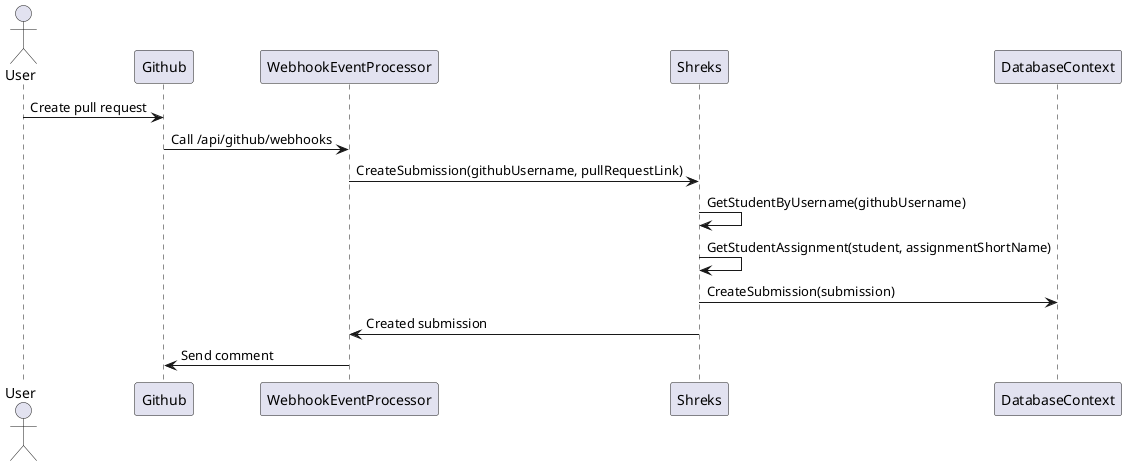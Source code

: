 @startuml Pull request creatin

actor User

User -> Github : Create pull request
Github -> WebhookEventProcessor : Call /api/github/webhooks

WebhookEventProcessor -> Shreks : CreateSubmission(githubUsername, pullRequestLink)
Shreks -> Shreks : GetStudentByUsername(githubUsername)
Shreks -> Shreks : GetStudentAssignment(student, assignmentShortName)
Shreks -> DatabaseContext : CreateSubmission(submission)

Shreks -> WebhookEventProcessor : Created submission
WebhookEventProcessor -> Github : Send comment

@enduml